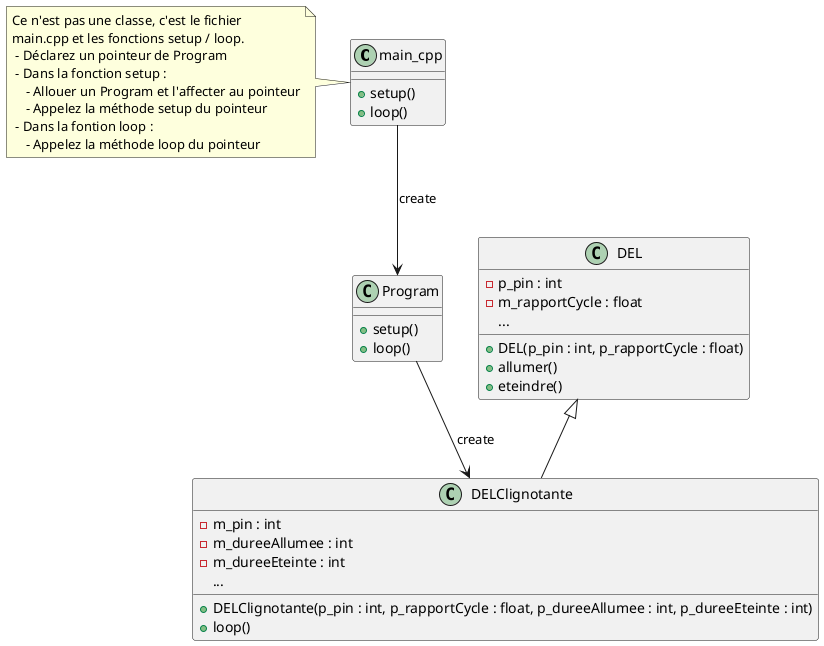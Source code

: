 @startuml DELClignotante_diagclasses

class "main_cpp" {
    + setup()
    + loop()
}

note left of main_cpp 
    Ce n'est pas une classe, c'est le fichier
    main.cpp et les fonctions setup / loop.
     - Déclarez un pointeur de Program
     - Dans la fonction setup : 
        - Allouer un Program et l'affecter au pointeur
        - Appelez la méthode setup du pointeur
     - Dans la fontion loop :
        - Appelez la méthode loop du pointeur
end note

class Program {
    + setup()
    + loop()
}

class DEL {
    - p_pin : int
    - m_rapportCycle : float
    ...
    + DEL(p_pin : int, p_rapportCycle : float)
    + allumer()
    + eteindre()
}

class DELClignotante {
    - m_pin : int
    - m_dureeAllumee : int
    - m_dureeEteinte : int
    ...
    + DELClignotante(p_pin : int, p_rapportCycle : float, p_dureeAllumee : int, p_dureeEteinte : int)
    + loop()
}

main_cpp --> Program : create
Program --> DELClignotante : create

DEL <|-- DELClignotante

@enduml